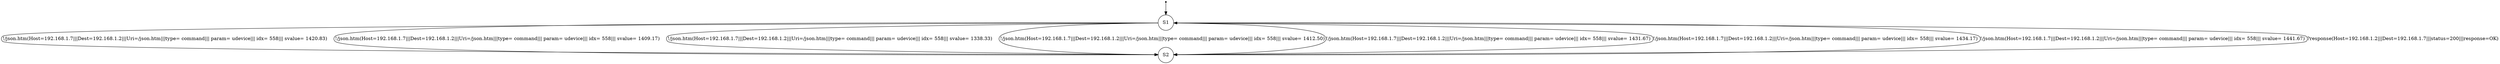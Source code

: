 digraph LTS {
S00[shape=point]
S1[label=S1,shape=circle];
S2[label=S2,shape=circle];
S00 -> S1
S1 -> S2[label ="!/json.htm(Host=192.168.1.7|||Dest=192.168.1.2|||Uri=/json.htm|||type= command||| param= udevice||| idx= 558||| svalue= 1420.83)"];
S1 -> S2[label ="!/json.htm(Host=192.168.1.7|||Dest=192.168.1.2|||Uri=/json.htm|||type= command||| param= udevice||| idx= 558||| svalue= 1409.17)"];
S1 -> S2[label ="!/json.htm(Host=192.168.1.7|||Dest=192.168.1.2|||Uri=/json.htm|||type= command||| param= udevice||| idx= 558||| svalue= 1338.33)"];
S1 -> S2[label ="!/json.htm(Host=192.168.1.7|||Dest=192.168.1.2|||Uri=/json.htm|||type= command||| param= udevice||| idx= 558||| svalue= 1412.50)"];
S1 -> S2[label ="!/json.htm(Host=192.168.1.7|||Dest=192.168.1.2|||Uri=/json.htm|||type= command||| param= udevice||| idx= 558||| svalue= 1431.67)"];
S1 -> S2[label ="!/json.htm(Host=192.168.1.7|||Dest=192.168.1.2|||Uri=/json.htm|||type= command||| param= udevice||| idx= 558||| svalue= 1434.17)"];
S1 -> S2[label ="!/json.htm(Host=192.168.1.7|||Dest=192.168.1.2|||Uri=/json.htm|||type= command||| param= udevice||| idx= 558||| svalue= 1441.67)"];
S2 -> S1[label ="?response(Host=192.168.1.2|||Dest=192.168.1.7|||status=200|||response=OK)"];
}
